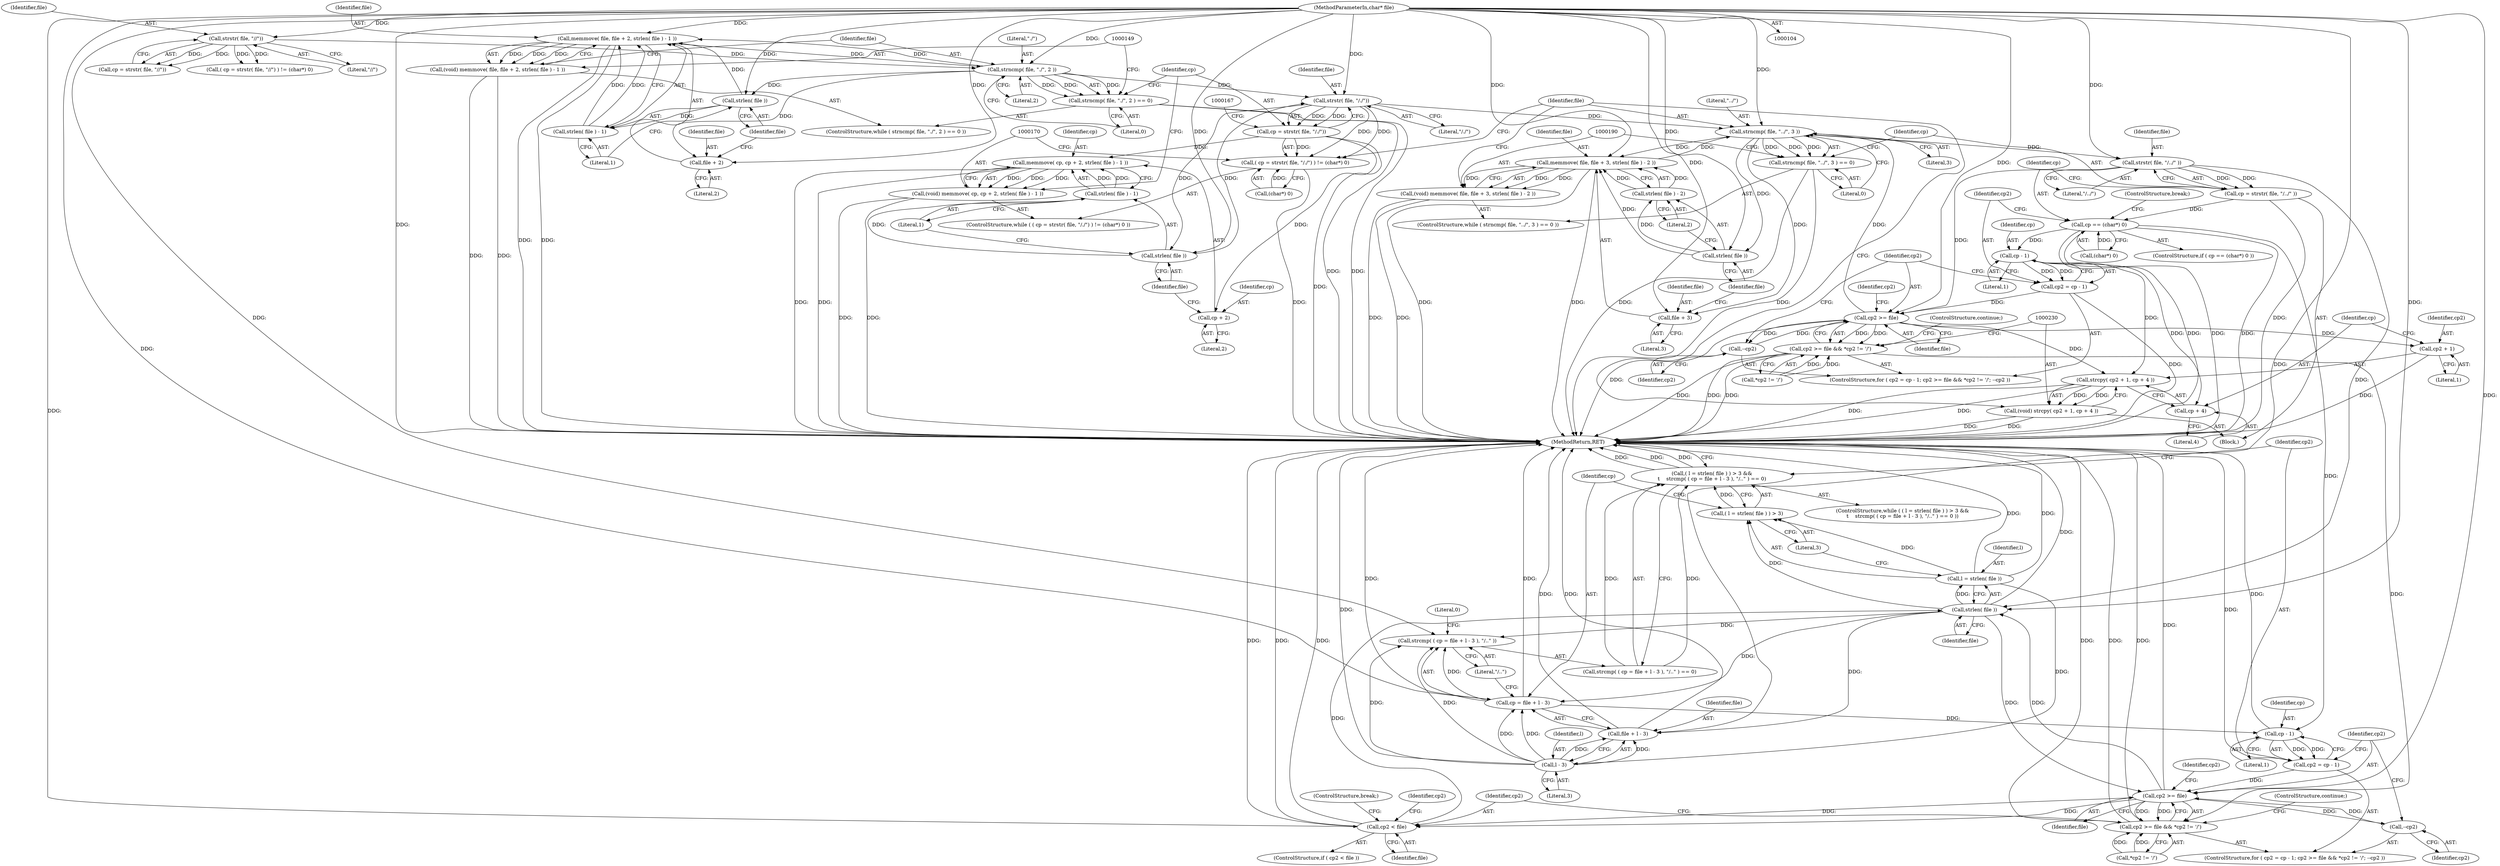 digraph "1_sthttpd_c0dc63a49d8605649f1d8e4a96c9b468b0bff660@API" {
"1000150" [label="(Call,memmove( file, file + 2, strlen( file ) - 1 ))"];
"1000156" [label="(Call,strlen( file ))"];
"1000105" [label="(MethodParameterIn,char* file)"];
"1000143" [label="(Call,strncmp( file, \"./\", 2 ))"];
"1000150" [label="(Call,memmove( file, file + 2, strlen( file ) - 1 ))"];
"1000155" [label="(Call,strlen( file ) - 1)"];
"1000114" [label="(Call,strstr( file, \"//\"))"];
"1000142" [label="(Call,strncmp( file, \"./\", 2 ) == 0)"];
"1000148" [label="(Call,(void) memmove( file, file + 2, strlen( file ) - 1 ))"];
"1000152" [label="(Call,file + 2)"];
"1000163" [label="(Call,strstr( file, \"/./\"))"];
"1000160" [label="(Call,( cp = strstr( file, \"/./\") ) != (char*) 0)"];
"1000161" [label="(Call,cp = strstr( file, \"/./\"))"];
"1000171" [label="(Call,memmove( cp, cp + 2, strlen( file ) - 1 ))"];
"1000169" [label="(Call,(void) memmove( cp, cp + 2, strlen( file ) - 1 ))"];
"1000173" [label="(Call,cp + 2)"];
"1000177" [label="(Call,strlen( file ))"];
"1000176" [label="(Call,strlen( file ) - 1)"];
"1000184" [label="(Call,strncmp( file, \"../\", 3 ))"];
"1000183" [label="(Call,strncmp( file, \"../\", 3 ) == 0)"];
"1000191" [label="(Call,memmove( file, file + 3, strlen( file ) - 2 ))"];
"1000189" [label="(Call,(void) memmove( file, file + 3, strlen( file ) - 2 ))"];
"1000193" [label="(Call,file + 3)"];
"1000197" [label="(Call,strlen( file ))"];
"1000196" [label="(Call,strlen( file ) - 2)"];
"1000202" [label="(Call,strstr( file, \"/../\" ))"];
"1000200" [label="(Call,cp = strstr( file, \"/../\" ))"];
"1000206" [label="(Call,cp == (char*) 0)"];
"1000215" [label="(Call,cp - 1)"];
"1000213" [label="(Call,cp2 = cp - 1)"];
"1000219" [label="(Call,cp2 >= file)"];
"1000218" [label="(Call,cp2 >= file && *cp2 != '/')"];
"1000264" [label="(Call,cp2 >= file && *cp2 != '/')"];
"1000226" [label="(Call,--cp2)"];
"1000231" [label="(Call,strcpy( cp2 + 1, cp + 4 ))"];
"1000229" [label="(Call,(void) strcpy( cp2 + 1, cp + 4 ))"];
"1000232" [label="(Call,cp2 + 1)"];
"1000235" [label="(Call,cp + 4)"];
"1000261" [label="(Call,cp - 1)"];
"1000259" [label="(Call,cp2 = cp - 1)"];
"1000265" [label="(Call,cp2 >= file)"];
"1000243" [label="(Call,strlen( file ))"];
"1000240" [label="(Call,( l = strlen( file ) ) > 3)"];
"1000239" [label="(Call,( l = strlen( file ) ) > 3 &&\n\t    strcmp( ( cp = file + l - 3 ), \"/..\" ) == 0)"];
"1000241" [label="(Call,l = strlen( file ))"];
"1000252" [label="(Call,l - 3)"];
"1000247" [label="(Call,strcmp( ( cp = file + l - 3 ), \"/..\" ))"];
"1000248" [label="(Call,cp = file + l - 3)"];
"1000250" [label="(Call,file + l - 3)"];
"1000272" [label="(Call,--cp2)"];
"1000276" [label="(Call,cp2 < file)"];
"1000182" [label="(ControlStructure,while ( strncmp( file, \"../\", 3 ) == 0 ))"];
"1000242" [label="(Identifier,l)"];
"1000243" [label="(Call,strlen( file ))"];
"1000220" [label="(Identifier,cp2)"];
"1000258" [label="(ControlStructure,for ( cp2 = cp - 1; cp2 >= file && *cp2 != '/'; --cp2 ))"];
"1000151" [label="(Identifier,file)"];
"1000186" [label="(Literal,\"../\")"];
"1000232" [label="(Call,cp2 + 1)"];
"1000273" [label="(Identifier,cp2)"];
"1000212" [label="(ControlStructure,for ( cp2 = cp - 1; cp2 >= file && *cp2 != '/'; --cp2 ))"];
"1000270" [label="(Identifier,cp2)"];
"1000277" [label="(Identifier,cp2)"];
"1000141" [label="(ControlStructure,while ( strncmp( file, \"./\", 2 ) == 0 ))"];
"1000213" [label="(Call,cp2 = cp - 1)"];
"1000219" [label="(Call,cp2 >= file)"];
"1000156" [label="(Call,strlen( file ))"];
"1000146" [label="(Literal,2)"];
"1000211" [label="(ControlStructure,break;)"];
"1000178" [label="(Identifier,file)"];
"1000217" [label="(Literal,1)"];
"1000240" [label="(Call,( l = strlen( file ) ) > 3)"];
"1000162" [label="(Identifier,cp)"];
"1000265" [label="(Call,cp2 >= file)"];
"1000228" [label="(ControlStructure,continue;)"];
"1000275" [label="(ControlStructure,if ( cp2 < file ))"];
"1000233" [label="(Identifier,cp2)"];
"1000116" [label="(Literal,\"//\")"];
"1000241" [label="(Call,l = strlen( file ))"];
"1000195" [label="(Literal,3)"];
"1000115" [label="(Identifier,file)"];
"1000154" [label="(Literal,2)"];
"1000179" [label="(Literal,1)"];
"1000176" [label="(Call,strlen( file ) - 1)"];
"1000114" [label="(Call,strstr( file, \"//\"))"];
"1000145" [label="(Literal,\"./\")"];
"1000234" [label="(Literal,1)"];
"1000236" [label="(Identifier,cp)"];
"1000227" [label="(Identifier,cp2)"];
"1000144" [label="(Identifier,file)"];
"1000247" [label="(Call,strcmp( ( cp = file + l - 3 ), \"/..\" ))"];
"1000177" [label="(Call,strlen( file ))"];
"1000143" [label="(Call,strncmp( file, \"./\", 2 ))"];
"1000252" [label="(Call,l - 3)"];
"1000256" [label="(Literal,0)"];
"1000215" [label="(Call,cp - 1)"];
"1000205" [label="(ControlStructure,if ( cp == (char*) 0 ))"];
"1000206" [label="(Call,cp == (char*) 0)"];
"1000248" [label="(Call,cp = file + l - 3)"];
"1000171" [label="(Call,memmove( cp, cp + 2, strlen( file ) - 1 ))"];
"1000189" [label="(Call,(void) memmove( file, file + 3, strlen( file ) - 2 ))"];
"1000251" [label="(Identifier,file)"];
"1000161" [label="(Call,cp = strstr( file, \"/./\"))"];
"1000142" [label="(Call,strncmp( file, \"./\", 2 ) == 0)"];
"1000164" [label="(Identifier,file)"];
"1000160" [label="(Call,( cp = strstr( file, \"/./\") ) != (char*) 0)"];
"1000169" [label="(Call,(void) memmove( cp, cp + 2, strlen( file ) - 1 ))"];
"1000216" [label="(Identifier,cp)"];
"1000200" [label="(Call,cp = strstr( file, \"/../\" ))"];
"1000264" [label="(Call,cp2 >= file && *cp2 != '/')"];
"1000245" [label="(Literal,3)"];
"1000244" [label="(Identifier,file)"];
"1000272" [label="(Call,--cp2)"];
"1000226" [label="(Call,--cp2)"];
"1000263" [label="(Literal,1)"];
"1000192" [label="(Identifier,file)"];
"1000260" [label="(Identifier,cp2)"];
"1000231" [label="(Call,strcpy( cp2 + 1, cp + 4 ))"];
"1000279" [label="(ControlStructure,break;)"];
"1000175" [label="(Literal,2)"];
"1000250" [label="(Call,file + l - 3)"];
"1000224" [label="(Identifier,cp2)"];
"1000222" [label="(Call,*cp2 != '/')"];
"1000249" [label="(Identifier,cp)"];
"1000155" [label="(Call,strlen( file ) - 1)"];
"1000157" [label="(Identifier,file)"];
"1000111" [label="(Call,( cp = strstr( file, \"//\") ) != (char*) 0)"];
"1000204" [label="(Literal,\"/../\")"];
"1000148" [label="(Call,(void) memmove( file, file + 2, strlen( file ) - 1 ))"];
"1000147" [label="(Literal,0)"];
"1000183" [label="(Call,strncmp( file, \"../\", 3 ) == 0)"];
"1000153" [label="(Identifier,file)"];
"1000282" [label="(Identifier,cp2)"];
"1000253" [label="(Identifier,l)"];
"1000268" [label="(Call,*cp2 != '/')"];
"1000274" [label="(ControlStructure,continue;)"];
"1000152" [label="(Call,file + 2)"];
"1000174" [label="(Identifier,cp)"];
"1000276" [label="(Call,cp2 < file)"];
"1000150" [label="(Call,memmove( file, file + 2, strlen( file ) - 1 ))"];
"1000105" [label="(MethodParameterIn,char* file)"];
"1000259" [label="(Call,cp2 = cp - 1)"];
"1000158" [label="(Literal,1)"];
"1000208" [label="(Call,(char*) 0)"];
"1000262" [label="(Identifier,cp)"];
"1000254" [label="(Literal,3)"];
"1000278" [label="(Identifier,file)"];
"1000197" [label="(Call,strlen( file ))"];
"1000166" [label="(Call,(char*) 0)"];
"1000188" [label="(Literal,0)"];
"1000198" [label="(Identifier,file)"];
"1000196" [label="(Call,strlen( file ) - 2)"];
"1000221" [label="(Identifier,file)"];
"1000267" [label="(Identifier,file)"];
"1000246" [label="(Call,strcmp( ( cp = file + l - 3 ), \"/..\" ) == 0)"];
"1000191" [label="(Call,memmove( file, file + 3, strlen( file ) - 2 ))"];
"1000194" [label="(Identifier,file)"];
"1000284" [label="(MethodReturn,RET)"];
"1000165" [label="(Literal,\"/./\")"];
"1000184" [label="(Call,strncmp( file, \"../\", 3 ))"];
"1000214" [label="(Identifier,cp2)"];
"1000203" [label="(Identifier,file)"];
"1000237" [label="(Literal,4)"];
"1000229" [label="(Call,(void) strcpy( cp2 + 1, cp + 4 ))"];
"1000266" [label="(Identifier,cp2)"];
"1000207" [label="(Identifier,cp)"];
"1000159" [label="(ControlStructure,while ( ( cp = strstr( file, \"/./\") ) != (char*) 0 ))"];
"1000187" [label="(Literal,3)"];
"1000112" [label="(Call,cp = strstr( file, \"//\"))"];
"1000255" [label="(Literal,\"/..\")"];
"1000163" [label="(Call,strstr( file, \"/./\"))"];
"1000235" [label="(Call,cp + 4)"];
"1000202" [label="(Call,strstr( file, \"/../\" ))"];
"1000238" [label="(ControlStructure,while ( ( l = strlen( file ) ) > 3 &&\n\t    strcmp( ( cp = file + l - 3 ), \"/..\" ) == 0 ))"];
"1000201" [label="(Identifier,cp)"];
"1000261" [label="(Call,cp - 1)"];
"1000173" [label="(Call,cp + 2)"];
"1000218" [label="(Call,cp2 >= file && *cp2 != '/')"];
"1000172" [label="(Identifier,cp)"];
"1000185" [label="(Identifier,file)"];
"1000199" [label="(Literal,2)"];
"1000193" [label="(Call,file + 3)"];
"1000239" [label="(Call,( l = strlen( file ) ) > 3 &&\n\t    strcmp( ( cp = file + l - 3 ), \"/..\" ) == 0)"];
"1000181" [label="(Block,)"];
"1000150" -> "1000148"  [label="AST: "];
"1000150" -> "1000155"  [label="CFG: "];
"1000151" -> "1000150"  [label="AST: "];
"1000152" -> "1000150"  [label="AST: "];
"1000155" -> "1000150"  [label="AST: "];
"1000148" -> "1000150"  [label="CFG: "];
"1000150" -> "1000284"  [label="DDG: "];
"1000150" -> "1000284"  [label="DDG: "];
"1000150" -> "1000143"  [label="DDG: "];
"1000150" -> "1000148"  [label="DDG: "];
"1000150" -> "1000148"  [label="DDG: "];
"1000150" -> "1000148"  [label="DDG: "];
"1000156" -> "1000150"  [label="DDG: "];
"1000105" -> "1000150"  [label="DDG: "];
"1000143" -> "1000150"  [label="DDG: "];
"1000155" -> "1000150"  [label="DDG: "];
"1000155" -> "1000150"  [label="DDG: "];
"1000156" -> "1000155"  [label="AST: "];
"1000156" -> "1000157"  [label="CFG: "];
"1000157" -> "1000156"  [label="AST: "];
"1000158" -> "1000156"  [label="CFG: "];
"1000156" -> "1000155"  [label="DDG: "];
"1000105" -> "1000156"  [label="DDG: "];
"1000143" -> "1000156"  [label="DDG: "];
"1000105" -> "1000104"  [label="AST: "];
"1000105" -> "1000284"  [label="DDG: "];
"1000105" -> "1000114"  [label="DDG: "];
"1000105" -> "1000143"  [label="DDG: "];
"1000105" -> "1000152"  [label="DDG: "];
"1000105" -> "1000163"  [label="DDG: "];
"1000105" -> "1000177"  [label="DDG: "];
"1000105" -> "1000184"  [label="DDG: "];
"1000105" -> "1000191"  [label="DDG: "];
"1000105" -> "1000193"  [label="DDG: "];
"1000105" -> "1000197"  [label="DDG: "];
"1000105" -> "1000202"  [label="DDG: "];
"1000105" -> "1000219"  [label="DDG: "];
"1000105" -> "1000243"  [label="DDG: "];
"1000105" -> "1000247"  [label="DDG: "];
"1000105" -> "1000248"  [label="DDG: "];
"1000105" -> "1000250"  [label="DDG: "];
"1000105" -> "1000265"  [label="DDG: "];
"1000105" -> "1000276"  [label="DDG: "];
"1000143" -> "1000142"  [label="AST: "];
"1000143" -> "1000146"  [label="CFG: "];
"1000144" -> "1000143"  [label="AST: "];
"1000145" -> "1000143"  [label="AST: "];
"1000146" -> "1000143"  [label="AST: "];
"1000147" -> "1000143"  [label="CFG: "];
"1000143" -> "1000142"  [label="DDG: "];
"1000143" -> "1000142"  [label="DDG: "];
"1000143" -> "1000142"  [label="DDG: "];
"1000114" -> "1000143"  [label="DDG: "];
"1000143" -> "1000152"  [label="DDG: "];
"1000143" -> "1000163"  [label="DDG: "];
"1000155" -> "1000158"  [label="CFG: "];
"1000158" -> "1000155"  [label="AST: "];
"1000114" -> "1000112"  [label="AST: "];
"1000114" -> "1000116"  [label="CFG: "];
"1000115" -> "1000114"  [label="AST: "];
"1000116" -> "1000114"  [label="AST: "];
"1000112" -> "1000114"  [label="CFG: "];
"1000114" -> "1000111"  [label="DDG: "];
"1000114" -> "1000111"  [label="DDG: "];
"1000114" -> "1000112"  [label="DDG: "];
"1000114" -> "1000112"  [label="DDG: "];
"1000142" -> "1000141"  [label="AST: "];
"1000142" -> "1000147"  [label="CFG: "];
"1000147" -> "1000142"  [label="AST: "];
"1000149" -> "1000142"  [label="CFG: "];
"1000162" -> "1000142"  [label="CFG: "];
"1000142" -> "1000284"  [label="DDG: "];
"1000142" -> "1000284"  [label="DDG: "];
"1000148" -> "1000141"  [label="AST: "];
"1000149" -> "1000148"  [label="AST: "];
"1000144" -> "1000148"  [label="CFG: "];
"1000148" -> "1000284"  [label="DDG: "];
"1000148" -> "1000284"  [label="DDG: "];
"1000152" -> "1000154"  [label="CFG: "];
"1000153" -> "1000152"  [label="AST: "];
"1000154" -> "1000152"  [label="AST: "];
"1000157" -> "1000152"  [label="CFG: "];
"1000163" -> "1000161"  [label="AST: "];
"1000163" -> "1000165"  [label="CFG: "];
"1000164" -> "1000163"  [label="AST: "];
"1000165" -> "1000163"  [label="AST: "];
"1000161" -> "1000163"  [label="CFG: "];
"1000163" -> "1000160"  [label="DDG: "];
"1000163" -> "1000160"  [label="DDG: "];
"1000163" -> "1000161"  [label="DDG: "];
"1000163" -> "1000161"  [label="DDG: "];
"1000177" -> "1000163"  [label="DDG: "];
"1000163" -> "1000177"  [label="DDG: "];
"1000163" -> "1000184"  [label="DDG: "];
"1000160" -> "1000159"  [label="AST: "];
"1000160" -> "1000166"  [label="CFG: "];
"1000161" -> "1000160"  [label="AST: "];
"1000166" -> "1000160"  [label="AST: "];
"1000170" -> "1000160"  [label="CFG: "];
"1000185" -> "1000160"  [label="CFG: "];
"1000160" -> "1000284"  [label="DDG: "];
"1000161" -> "1000160"  [label="DDG: "];
"1000166" -> "1000160"  [label="DDG: "];
"1000162" -> "1000161"  [label="AST: "];
"1000167" -> "1000161"  [label="CFG: "];
"1000161" -> "1000284"  [label="DDG: "];
"1000161" -> "1000171"  [label="DDG: "];
"1000161" -> "1000173"  [label="DDG: "];
"1000171" -> "1000169"  [label="AST: "];
"1000171" -> "1000176"  [label="CFG: "];
"1000172" -> "1000171"  [label="AST: "];
"1000173" -> "1000171"  [label="AST: "];
"1000176" -> "1000171"  [label="AST: "];
"1000169" -> "1000171"  [label="CFG: "];
"1000171" -> "1000284"  [label="DDG: "];
"1000171" -> "1000284"  [label="DDG: "];
"1000171" -> "1000169"  [label="DDG: "];
"1000171" -> "1000169"  [label="DDG: "];
"1000171" -> "1000169"  [label="DDG: "];
"1000176" -> "1000171"  [label="DDG: "];
"1000176" -> "1000171"  [label="DDG: "];
"1000169" -> "1000159"  [label="AST: "];
"1000170" -> "1000169"  [label="AST: "];
"1000162" -> "1000169"  [label="CFG: "];
"1000169" -> "1000284"  [label="DDG: "];
"1000169" -> "1000284"  [label="DDG: "];
"1000173" -> "1000175"  [label="CFG: "];
"1000174" -> "1000173"  [label="AST: "];
"1000175" -> "1000173"  [label="AST: "];
"1000178" -> "1000173"  [label="CFG: "];
"1000177" -> "1000176"  [label="AST: "];
"1000177" -> "1000178"  [label="CFG: "];
"1000178" -> "1000177"  [label="AST: "];
"1000179" -> "1000177"  [label="CFG: "];
"1000177" -> "1000176"  [label="DDG: "];
"1000176" -> "1000179"  [label="CFG: "];
"1000179" -> "1000176"  [label="AST: "];
"1000184" -> "1000183"  [label="AST: "];
"1000184" -> "1000187"  [label="CFG: "];
"1000185" -> "1000184"  [label="AST: "];
"1000186" -> "1000184"  [label="AST: "];
"1000187" -> "1000184"  [label="AST: "];
"1000188" -> "1000184"  [label="CFG: "];
"1000184" -> "1000183"  [label="DDG: "];
"1000184" -> "1000183"  [label="DDG: "];
"1000184" -> "1000183"  [label="DDG: "];
"1000219" -> "1000184"  [label="DDG: "];
"1000191" -> "1000184"  [label="DDG: "];
"1000184" -> "1000191"  [label="DDG: "];
"1000184" -> "1000193"  [label="DDG: "];
"1000184" -> "1000197"  [label="DDG: "];
"1000184" -> "1000202"  [label="DDG: "];
"1000183" -> "1000182"  [label="AST: "];
"1000183" -> "1000188"  [label="CFG: "];
"1000188" -> "1000183"  [label="AST: "];
"1000190" -> "1000183"  [label="CFG: "];
"1000201" -> "1000183"  [label="CFG: "];
"1000183" -> "1000284"  [label="DDG: "];
"1000183" -> "1000284"  [label="DDG: "];
"1000191" -> "1000189"  [label="AST: "];
"1000191" -> "1000196"  [label="CFG: "];
"1000192" -> "1000191"  [label="AST: "];
"1000193" -> "1000191"  [label="AST: "];
"1000196" -> "1000191"  [label="AST: "];
"1000189" -> "1000191"  [label="CFG: "];
"1000191" -> "1000284"  [label="DDG: "];
"1000191" -> "1000284"  [label="DDG: "];
"1000191" -> "1000189"  [label="DDG: "];
"1000191" -> "1000189"  [label="DDG: "];
"1000191" -> "1000189"  [label="DDG: "];
"1000197" -> "1000191"  [label="DDG: "];
"1000196" -> "1000191"  [label="DDG: "];
"1000196" -> "1000191"  [label="DDG: "];
"1000189" -> "1000182"  [label="AST: "];
"1000190" -> "1000189"  [label="AST: "];
"1000185" -> "1000189"  [label="CFG: "];
"1000189" -> "1000284"  [label="DDG: "];
"1000189" -> "1000284"  [label="DDG: "];
"1000193" -> "1000195"  [label="CFG: "];
"1000194" -> "1000193"  [label="AST: "];
"1000195" -> "1000193"  [label="AST: "];
"1000198" -> "1000193"  [label="CFG: "];
"1000197" -> "1000196"  [label="AST: "];
"1000197" -> "1000198"  [label="CFG: "];
"1000198" -> "1000197"  [label="AST: "];
"1000199" -> "1000197"  [label="CFG: "];
"1000197" -> "1000196"  [label="DDG: "];
"1000196" -> "1000199"  [label="CFG: "];
"1000199" -> "1000196"  [label="AST: "];
"1000202" -> "1000200"  [label="AST: "];
"1000202" -> "1000204"  [label="CFG: "];
"1000203" -> "1000202"  [label="AST: "];
"1000204" -> "1000202"  [label="AST: "];
"1000200" -> "1000202"  [label="CFG: "];
"1000202" -> "1000200"  [label="DDG: "];
"1000202" -> "1000200"  [label="DDG: "];
"1000202" -> "1000219"  [label="DDG: "];
"1000202" -> "1000243"  [label="DDG: "];
"1000200" -> "1000181"  [label="AST: "];
"1000201" -> "1000200"  [label="AST: "];
"1000207" -> "1000200"  [label="CFG: "];
"1000200" -> "1000284"  [label="DDG: "];
"1000200" -> "1000206"  [label="DDG: "];
"1000206" -> "1000205"  [label="AST: "];
"1000206" -> "1000208"  [label="CFG: "];
"1000207" -> "1000206"  [label="AST: "];
"1000208" -> "1000206"  [label="AST: "];
"1000211" -> "1000206"  [label="CFG: "];
"1000214" -> "1000206"  [label="CFG: "];
"1000206" -> "1000284"  [label="DDG: "];
"1000206" -> "1000284"  [label="DDG: "];
"1000206" -> "1000284"  [label="DDG: "];
"1000208" -> "1000206"  [label="DDG: "];
"1000206" -> "1000215"  [label="DDG: "];
"1000206" -> "1000261"  [label="DDG: "];
"1000215" -> "1000213"  [label="AST: "];
"1000215" -> "1000217"  [label="CFG: "];
"1000216" -> "1000215"  [label="AST: "];
"1000217" -> "1000215"  [label="AST: "];
"1000213" -> "1000215"  [label="CFG: "];
"1000215" -> "1000213"  [label="DDG: "];
"1000215" -> "1000213"  [label="DDG: "];
"1000215" -> "1000231"  [label="DDG: "];
"1000215" -> "1000235"  [label="DDG: "];
"1000213" -> "1000212"  [label="AST: "];
"1000214" -> "1000213"  [label="AST: "];
"1000220" -> "1000213"  [label="CFG: "];
"1000213" -> "1000284"  [label="DDG: "];
"1000213" -> "1000219"  [label="DDG: "];
"1000219" -> "1000218"  [label="AST: "];
"1000219" -> "1000221"  [label="CFG: "];
"1000220" -> "1000219"  [label="AST: "];
"1000221" -> "1000219"  [label="AST: "];
"1000224" -> "1000219"  [label="CFG: "];
"1000218" -> "1000219"  [label="CFG: "];
"1000219" -> "1000284"  [label="DDG: "];
"1000219" -> "1000218"  [label="DDG: "];
"1000219" -> "1000218"  [label="DDG: "];
"1000226" -> "1000219"  [label="DDG: "];
"1000219" -> "1000226"  [label="DDG: "];
"1000219" -> "1000231"  [label="DDG: "];
"1000219" -> "1000232"  [label="DDG: "];
"1000218" -> "1000212"  [label="AST: "];
"1000218" -> "1000222"  [label="CFG: "];
"1000222" -> "1000218"  [label="AST: "];
"1000228" -> "1000218"  [label="CFG: "];
"1000230" -> "1000218"  [label="CFG: "];
"1000218" -> "1000284"  [label="DDG: "];
"1000218" -> "1000284"  [label="DDG: "];
"1000218" -> "1000284"  [label="DDG: "];
"1000222" -> "1000218"  [label="DDG: "];
"1000222" -> "1000218"  [label="DDG: "];
"1000218" -> "1000264"  [label="DDG: "];
"1000264" -> "1000258"  [label="AST: "];
"1000264" -> "1000265"  [label="CFG: "];
"1000264" -> "1000268"  [label="CFG: "];
"1000265" -> "1000264"  [label="AST: "];
"1000268" -> "1000264"  [label="AST: "];
"1000274" -> "1000264"  [label="CFG: "];
"1000277" -> "1000264"  [label="CFG: "];
"1000264" -> "1000284"  [label="DDG: "];
"1000264" -> "1000284"  [label="DDG: "];
"1000264" -> "1000284"  [label="DDG: "];
"1000265" -> "1000264"  [label="DDG: "];
"1000265" -> "1000264"  [label="DDG: "];
"1000268" -> "1000264"  [label="DDG: "];
"1000268" -> "1000264"  [label="DDG: "];
"1000226" -> "1000212"  [label="AST: "];
"1000226" -> "1000227"  [label="CFG: "];
"1000227" -> "1000226"  [label="AST: "];
"1000220" -> "1000226"  [label="CFG: "];
"1000231" -> "1000229"  [label="AST: "];
"1000231" -> "1000235"  [label="CFG: "];
"1000232" -> "1000231"  [label="AST: "];
"1000235" -> "1000231"  [label="AST: "];
"1000229" -> "1000231"  [label="CFG: "];
"1000231" -> "1000284"  [label="DDG: "];
"1000231" -> "1000284"  [label="DDG: "];
"1000231" -> "1000229"  [label="DDG: "];
"1000231" -> "1000229"  [label="DDG: "];
"1000229" -> "1000181"  [label="AST: "];
"1000230" -> "1000229"  [label="AST: "];
"1000185" -> "1000229"  [label="CFG: "];
"1000229" -> "1000284"  [label="DDG: "];
"1000229" -> "1000284"  [label="DDG: "];
"1000232" -> "1000234"  [label="CFG: "];
"1000233" -> "1000232"  [label="AST: "];
"1000234" -> "1000232"  [label="AST: "];
"1000236" -> "1000232"  [label="CFG: "];
"1000232" -> "1000284"  [label="DDG: "];
"1000235" -> "1000237"  [label="CFG: "];
"1000236" -> "1000235"  [label="AST: "];
"1000237" -> "1000235"  [label="AST: "];
"1000261" -> "1000259"  [label="AST: "];
"1000261" -> "1000263"  [label="CFG: "];
"1000262" -> "1000261"  [label="AST: "];
"1000263" -> "1000261"  [label="AST: "];
"1000259" -> "1000261"  [label="CFG: "];
"1000261" -> "1000284"  [label="DDG: "];
"1000261" -> "1000259"  [label="DDG: "];
"1000261" -> "1000259"  [label="DDG: "];
"1000248" -> "1000261"  [label="DDG: "];
"1000259" -> "1000258"  [label="AST: "];
"1000260" -> "1000259"  [label="AST: "];
"1000266" -> "1000259"  [label="CFG: "];
"1000259" -> "1000284"  [label="DDG: "];
"1000259" -> "1000265"  [label="DDG: "];
"1000265" -> "1000267"  [label="CFG: "];
"1000266" -> "1000265"  [label="AST: "];
"1000267" -> "1000265"  [label="AST: "];
"1000270" -> "1000265"  [label="CFG: "];
"1000265" -> "1000284"  [label="DDG: "];
"1000265" -> "1000243"  [label="DDG: "];
"1000272" -> "1000265"  [label="DDG: "];
"1000243" -> "1000265"  [label="DDG: "];
"1000265" -> "1000272"  [label="DDG: "];
"1000265" -> "1000276"  [label="DDG: "];
"1000265" -> "1000276"  [label="DDG: "];
"1000243" -> "1000241"  [label="AST: "];
"1000243" -> "1000244"  [label="CFG: "];
"1000244" -> "1000243"  [label="AST: "];
"1000241" -> "1000243"  [label="CFG: "];
"1000243" -> "1000284"  [label="DDG: "];
"1000243" -> "1000240"  [label="DDG: "];
"1000243" -> "1000241"  [label="DDG: "];
"1000276" -> "1000243"  [label="DDG: "];
"1000243" -> "1000247"  [label="DDG: "];
"1000243" -> "1000248"  [label="DDG: "];
"1000243" -> "1000250"  [label="DDG: "];
"1000240" -> "1000239"  [label="AST: "];
"1000240" -> "1000245"  [label="CFG: "];
"1000241" -> "1000240"  [label="AST: "];
"1000245" -> "1000240"  [label="AST: "];
"1000249" -> "1000240"  [label="CFG: "];
"1000239" -> "1000240"  [label="CFG: "];
"1000240" -> "1000239"  [label="DDG: "];
"1000241" -> "1000240"  [label="DDG: "];
"1000239" -> "1000238"  [label="AST: "];
"1000239" -> "1000246"  [label="CFG: "];
"1000246" -> "1000239"  [label="AST: "];
"1000260" -> "1000239"  [label="CFG: "];
"1000284" -> "1000239"  [label="CFG: "];
"1000239" -> "1000284"  [label="DDG: "];
"1000239" -> "1000284"  [label="DDG: "];
"1000239" -> "1000284"  [label="DDG: "];
"1000246" -> "1000239"  [label="DDG: "];
"1000246" -> "1000239"  [label="DDG: "];
"1000242" -> "1000241"  [label="AST: "];
"1000245" -> "1000241"  [label="CFG: "];
"1000241" -> "1000284"  [label="DDG: "];
"1000241" -> "1000284"  [label="DDG: "];
"1000241" -> "1000252"  [label="DDG: "];
"1000252" -> "1000250"  [label="AST: "];
"1000252" -> "1000254"  [label="CFG: "];
"1000253" -> "1000252"  [label="AST: "];
"1000254" -> "1000252"  [label="AST: "];
"1000250" -> "1000252"  [label="CFG: "];
"1000252" -> "1000284"  [label="DDG: "];
"1000252" -> "1000247"  [label="DDG: "];
"1000252" -> "1000247"  [label="DDG: "];
"1000252" -> "1000248"  [label="DDG: "];
"1000252" -> "1000248"  [label="DDG: "];
"1000252" -> "1000250"  [label="DDG: "];
"1000252" -> "1000250"  [label="DDG: "];
"1000247" -> "1000246"  [label="AST: "];
"1000247" -> "1000255"  [label="CFG: "];
"1000248" -> "1000247"  [label="AST: "];
"1000255" -> "1000247"  [label="AST: "];
"1000256" -> "1000247"  [label="CFG: "];
"1000248" -> "1000247"  [label="DDG: "];
"1000248" -> "1000250"  [label="CFG: "];
"1000249" -> "1000248"  [label="AST: "];
"1000250" -> "1000248"  [label="AST: "];
"1000255" -> "1000248"  [label="CFG: "];
"1000248" -> "1000284"  [label="DDG: "];
"1000248" -> "1000284"  [label="DDG: "];
"1000251" -> "1000250"  [label="AST: "];
"1000250" -> "1000284"  [label="DDG: "];
"1000250" -> "1000284"  [label="DDG: "];
"1000272" -> "1000258"  [label="AST: "];
"1000272" -> "1000273"  [label="CFG: "];
"1000273" -> "1000272"  [label="AST: "];
"1000266" -> "1000272"  [label="CFG: "];
"1000276" -> "1000275"  [label="AST: "];
"1000276" -> "1000278"  [label="CFG: "];
"1000277" -> "1000276"  [label="AST: "];
"1000278" -> "1000276"  [label="AST: "];
"1000279" -> "1000276"  [label="CFG: "];
"1000282" -> "1000276"  [label="CFG: "];
"1000276" -> "1000284"  [label="DDG: "];
"1000276" -> "1000284"  [label="DDG: "];
"1000276" -> "1000284"  [label="DDG: "];
}
